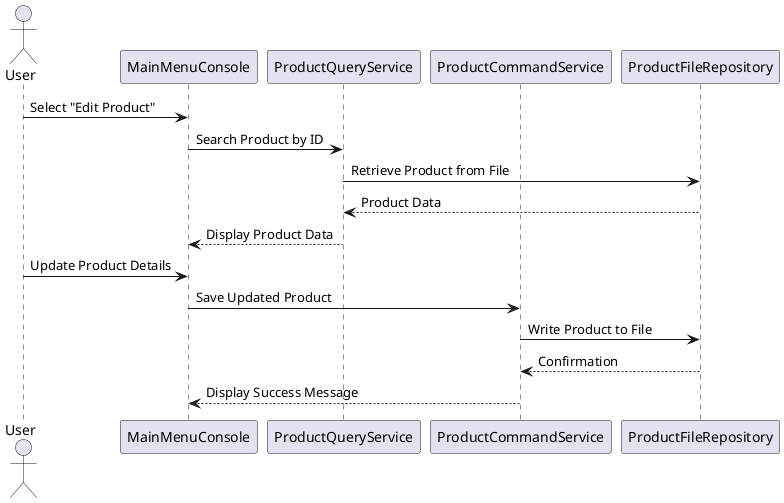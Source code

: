 @startuml
actor User
participant MainMenuConsole
participant ProductQueryService
participant ProductCommandService
participant ProductFileRepository

User -> MainMenuConsole : Select "Edit Product"
MainMenuConsole -> ProductQueryService : Search Product by ID
ProductQueryService -> ProductFileRepository : Retrieve Product from File
ProductFileRepository --> ProductQueryService : Product Data
ProductQueryService --> MainMenuConsole : Display Product Data

User -> MainMenuConsole : Update Product Details
MainMenuConsole -> ProductCommandService : Save Updated Product
ProductCommandService -> ProductFileRepository : Write Product to File
ProductFileRepository --> ProductCommandService : Confirmation
ProductCommandService --> MainMenuConsole : Display Success Message
@enduml
